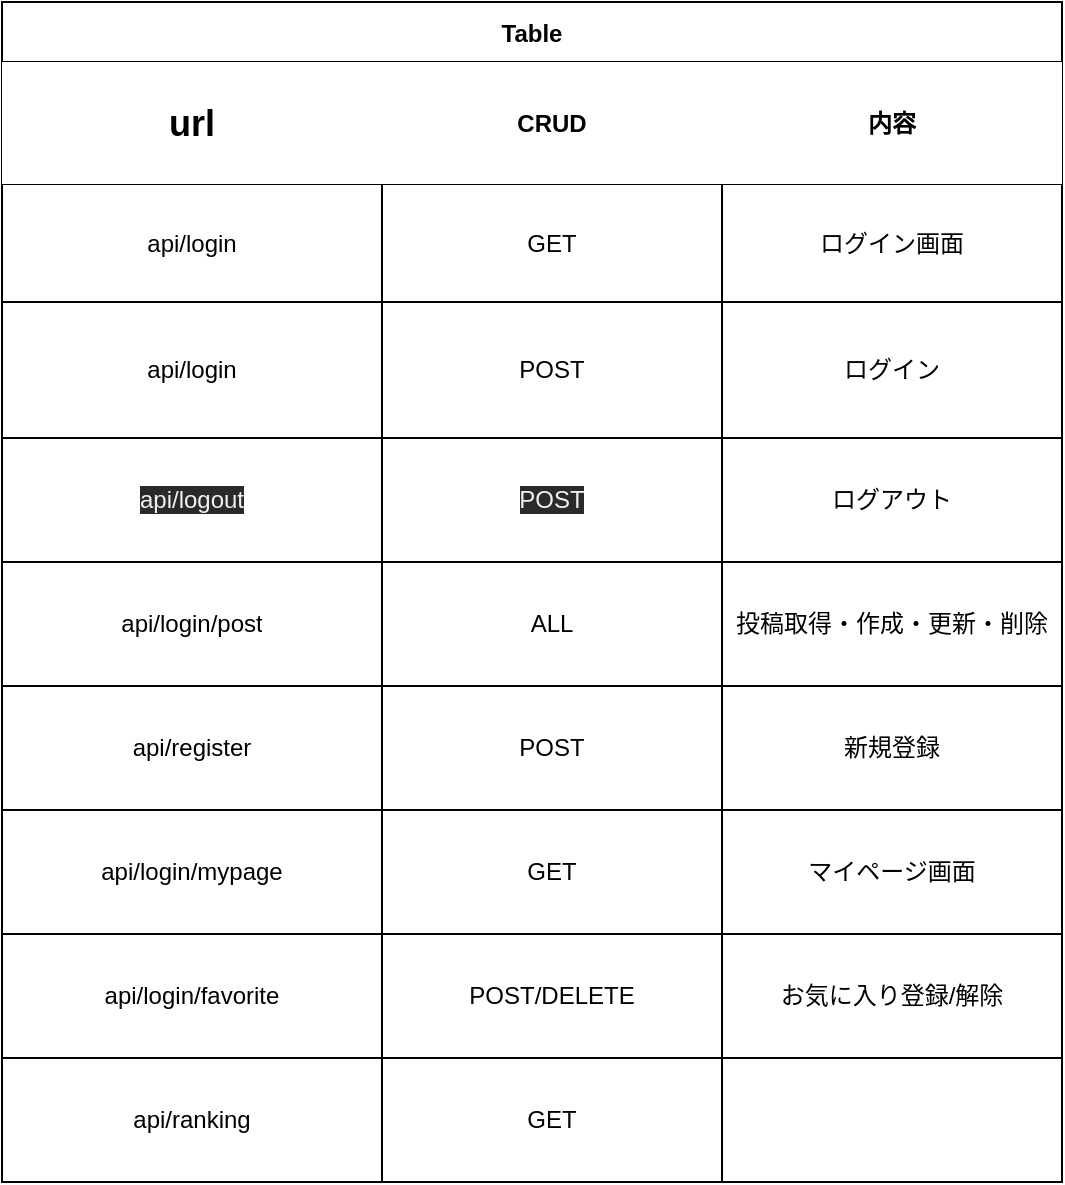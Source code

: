 <mxfile>
    <diagram id="neRU7bA0iwtR2xUQmDHh" name="ページ1">
        <mxGraphModel dx="387" dy="341" grid="1" gridSize="10" guides="1" tooltips="1" connect="1" arrows="1" fold="1" page="1" pageScale="1" pageWidth="827" pageHeight="1169" math="0" shadow="0">
            <root>
                <mxCell id="0"/>
                <mxCell id="1" parent="0"/>
                <mxCell id="2" value="Table" style="shape=table;startSize=30;container=1;collapsible=0;childLayout=tableLayout;fontStyle=1;align=center;pointerEvents=1;" parent="1" vertex="1">
                    <mxGeometry x="120" y="50" width="530" height="590" as="geometry"/>
                </mxCell>
                <mxCell id="3" value="" style="shape=partialRectangle;html=1;whiteSpace=wrap;collapsible=0;dropTarget=0;pointerEvents=0;fillColor=none;top=0;left=0;bottom=0;right=0;points=[[0,0.5],[1,0.5]];portConstraint=eastwest;" parent="2" vertex="1">
                    <mxGeometry y="30" width="530" height="61" as="geometry"/>
                </mxCell>
                <mxCell id="4" value="&lt;font style=&quot;font-size: 18px&quot;&gt;&lt;b&gt;url&lt;/b&gt;&lt;/font&gt;" style="shape=partialRectangle;html=1;whiteSpace=wrap;connectable=0;top=0;left=0;bottom=0;right=0;overflow=hidden;pointerEvents=1;" parent="3" vertex="1">
                    <mxGeometry width="190" height="61" as="geometry">
                        <mxRectangle width="190" height="61" as="alternateBounds"/>
                    </mxGeometry>
                </mxCell>
                <mxCell id="5" value="&lt;b&gt;CRUD&lt;/b&gt;" style="shape=partialRectangle;html=1;whiteSpace=wrap;connectable=0;top=0;left=0;bottom=0;right=0;overflow=hidden;pointerEvents=1;" parent="3" vertex="1">
                    <mxGeometry x="190" width="170" height="61" as="geometry">
                        <mxRectangle width="170" height="61" as="alternateBounds"/>
                    </mxGeometry>
                </mxCell>
                <mxCell id="6" value="&lt;b&gt;内容&lt;/b&gt;" style="shape=partialRectangle;html=1;whiteSpace=wrap;connectable=0;top=0;left=0;bottom=0;right=0;overflow=hidden;pointerEvents=1;" parent="3" vertex="1">
                    <mxGeometry x="360" width="170" height="61" as="geometry">
                        <mxRectangle width="170" height="61" as="alternateBounds"/>
                    </mxGeometry>
                </mxCell>
                <mxCell id="7" value="" style="shape=partialRectangle;html=1;whiteSpace=wrap;collapsible=0;dropTarget=0;pointerEvents=0;fillColor=none;top=0;left=0;bottom=0;right=0;points=[[0,0.5],[1,0.5]];portConstraint=eastwest;" parent="2" vertex="1">
                    <mxGeometry y="91" width="530" height="59" as="geometry"/>
                </mxCell>
                <mxCell id="8" value="api/login" style="shape=partialRectangle;html=1;whiteSpace=wrap;connectable=0;fillColor=none;top=0;left=0;bottom=0;right=0;overflow=hidden;pointerEvents=1;" parent="7" vertex="1">
                    <mxGeometry width="190" height="59" as="geometry">
                        <mxRectangle width="190" height="59" as="alternateBounds"/>
                    </mxGeometry>
                </mxCell>
                <mxCell id="9" value="GET" style="shape=partialRectangle;html=1;whiteSpace=wrap;connectable=0;fillColor=none;top=0;left=0;bottom=0;right=0;overflow=hidden;pointerEvents=1;" parent="7" vertex="1">
                    <mxGeometry x="190" width="170" height="59" as="geometry">
                        <mxRectangle width="170" height="59" as="alternateBounds"/>
                    </mxGeometry>
                </mxCell>
                <mxCell id="10" value="ログイン画面" style="shape=partialRectangle;html=1;whiteSpace=wrap;connectable=0;fillColor=none;top=0;left=0;bottom=0;right=0;overflow=hidden;pointerEvents=1;" parent="7" vertex="1">
                    <mxGeometry x="360" width="170" height="59" as="geometry">
                        <mxRectangle width="170" height="59" as="alternateBounds"/>
                    </mxGeometry>
                </mxCell>
                <mxCell id="11" value="" style="shape=partialRectangle;html=1;whiteSpace=wrap;collapsible=0;dropTarget=0;pointerEvents=0;fillColor=none;top=0;left=0;bottom=0;right=0;points=[[0,0.5],[1,0.5]];portConstraint=eastwest;" parent="2" vertex="1">
                    <mxGeometry y="150" width="530" height="68" as="geometry"/>
                </mxCell>
                <mxCell id="12" value="api/login" style="shape=partialRectangle;html=1;whiteSpace=wrap;connectable=0;fillColor=none;top=0;left=0;bottom=0;right=0;overflow=hidden;pointerEvents=1;" parent="11" vertex="1">
                    <mxGeometry width="190" height="68" as="geometry">
                        <mxRectangle width="190" height="68" as="alternateBounds"/>
                    </mxGeometry>
                </mxCell>
                <mxCell id="13" value="POST" style="shape=partialRectangle;html=1;whiteSpace=wrap;connectable=0;fillColor=none;top=0;left=0;bottom=0;right=0;overflow=hidden;pointerEvents=1;" parent="11" vertex="1">
                    <mxGeometry x="190" width="170" height="68" as="geometry">
                        <mxRectangle width="170" height="68" as="alternateBounds"/>
                    </mxGeometry>
                </mxCell>
                <mxCell id="14" value="ログイン" style="shape=partialRectangle;html=1;whiteSpace=wrap;connectable=0;fillColor=none;top=0;left=0;bottom=0;right=0;overflow=hidden;pointerEvents=1;" parent="11" vertex="1">
                    <mxGeometry x="360" width="170" height="68" as="geometry">
                        <mxRectangle width="170" height="68" as="alternateBounds"/>
                    </mxGeometry>
                </mxCell>
                <mxCell id="27" value="" style="shape=partialRectangle;html=1;whiteSpace=wrap;collapsible=0;dropTarget=0;pointerEvents=0;fillColor=none;top=0;left=0;bottom=0;right=0;points=[[0,0.5],[1,0.5]];portConstraint=eastwest;" parent="2" vertex="1">
                    <mxGeometry y="218" width="530" height="62" as="geometry"/>
                </mxCell>
                <mxCell id="28" value="&lt;span style=&quot;color: rgb(240 , 240 , 240) ; font-family: &amp;#34;helvetica&amp;#34; ; font-size: 12px ; font-style: normal ; font-weight: 400 ; letter-spacing: normal ; text-align: center ; text-indent: 0px ; text-transform: none ; word-spacing: 0px ; background-color: rgb(42 , 42 , 42) ; display: inline ; float: none&quot;&gt;api/logout&lt;br&gt;&lt;/span&gt;" style="shape=partialRectangle;html=1;whiteSpace=wrap;connectable=0;fillColor=none;top=0;left=0;bottom=0;right=0;overflow=hidden;pointerEvents=1;" parent="27" vertex="1">
                    <mxGeometry width="190" height="62" as="geometry">
                        <mxRectangle width="190" height="62" as="alternateBounds"/>
                    </mxGeometry>
                </mxCell>
                <mxCell id="29" value="&lt;meta charset=&quot;utf-8&quot;&gt;&lt;span style=&quot;color: rgb(240, 240, 240); font-family: helvetica; font-size: 12px; font-style: normal; font-weight: 400; letter-spacing: normal; text-align: center; text-indent: 0px; text-transform: none; word-spacing: 0px; background-color: rgb(42, 42, 42); display: inline; float: none;&quot;&gt;POST&lt;/span&gt;" style="shape=partialRectangle;html=1;whiteSpace=wrap;connectable=0;fillColor=none;top=0;left=0;bottom=0;right=0;overflow=hidden;pointerEvents=1;" parent="27" vertex="1">
                    <mxGeometry x="190" width="170" height="62" as="geometry">
                        <mxRectangle width="170" height="62" as="alternateBounds"/>
                    </mxGeometry>
                </mxCell>
                <mxCell id="30" value="ログアウト" style="shape=partialRectangle;html=1;whiteSpace=wrap;connectable=0;fillColor=none;top=0;left=0;bottom=0;right=0;overflow=hidden;pointerEvents=1;" parent="27" vertex="1">
                    <mxGeometry x="360" width="170" height="62" as="geometry">
                        <mxRectangle width="170" height="62" as="alternateBounds"/>
                    </mxGeometry>
                </mxCell>
                <mxCell id="124" style="shape=partialRectangle;html=1;whiteSpace=wrap;collapsible=0;dropTarget=0;pointerEvents=0;fillColor=none;top=0;left=0;bottom=0;right=0;points=[[0,0.5],[1,0.5]];portConstraint=eastwest;" parent="2" vertex="1">
                    <mxGeometry y="280" width="530" height="62" as="geometry"/>
                </mxCell>
                <mxCell id="125" value="api/login/post" style="shape=partialRectangle;html=1;whiteSpace=wrap;connectable=0;fillColor=none;top=0;left=0;bottom=0;right=0;overflow=hidden;pointerEvents=1;" parent="124" vertex="1">
                    <mxGeometry width="190" height="62" as="geometry">
                        <mxRectangle width="190" height="62" as="alternateBounds"/>
                    </mxGeometry>
                </mxCell>
                <mxCell id="126" value="ALL" style="shape=partialRectangle;html=1;whiteSpace=wrap;connectable=0;fillColor=none;top=0;left=0;bottom=0;right=0;overflow=hidden;pointerEvents=1;" parent="124" vertex="1">
                    <mxGeometry x="190" width="170" height="62" as="geometry">
                        <mxRectangle width="170" height="62" as="alternateBounds"/>
                    </mxGeometry>
                </mxCell>
                <mxCell id="127" value="投稿取得・作成・更新・削除" style="shape=partialRectangle;html=1;whiteSpace=wrap;connectable=0;fillColor=none;top=0;left=0;bottom=0;right=0;overflow=hidden;pointerEvents=1;" parent="124" vertex="1">
                    <mxGeometry x="360" width="170" height="62" as="geometry">
                        <mxRectangle width="170" height="62" as="alternateBounds"/>
                    </mxGeometry>
                </mxCell>
                <mxCell id="132" style="shape=partialRectangle;html=1;whiteSpace=wrap;collapsible=0;dropTarget=0;pointerEvents=0;fillColor=none;top=0;left=0;bottom=0;right=0;points=[[0,0.5],[1,0.5]];portConstraint=eastwest;" parent="2" vertex="1">
                    <mxGeometry y="342" width="530" height="62" as="geometry"/>
                </mxCell>
                <mxCell id="133" value="api/register" style="shape=partialRectangle;html=1;whiteSpace=wrap;connectable=0;fillColor=none;top=0;left=0;bottom=0;right=0;overflow=hidden;pointerEvents=1;" parent="132" vertex="1">
                    <mxGeometry width="190" height="62" as="geometry">
                        <mxRectangle width="190" height="62" as="alternateBounds"/>
                    </mxGeometry>
                </mxCell>
                <mxCell id="134" value="POST" style="shape=partialRectangle;html=1;whiteSpace=wrap;connectable=0;fillColor=none;top=0;left=0;bottom=0;right=0;overflow=hidden;pointerEvents=1;" parent="132" vertex="1">
                    <mxGeometry x="190" width="170" height="62" as="geometry">
                        <mxRectangle width="170" height="62" as="alternateBounds"/>
                    </mxGeometry>
                </mxCell>
                <mxCell id="135" value="新規登録" style="shape=partialRectangle;html=1;whiteSpace=wrap;connectable=0;fillColor=none;top=0;left=0;bottom=0;right=0;overflow=hidden;pointerEvents=1;" parent="132" vertex="1">
                    <mxGeometry x="360" width="170" height="62" as="geometry">
                        <mxRectangle width="170" height="62" as="alternateBounds"/>
                    </mxGeometry>
                </mxCell>
                <mxCell id="136" style="shape=partialRectangle;html=1;whiteSpace=wrap;collapsible=0;dropTarget=0;pointerEvents=0;fillColor=none;top=0;left=0;bottom=0;right=0;points=[[0,0.5],[1,0.5]];portConstraint=eastwest;" parent="2" vertex="1">
                    <mxGeometry y="404" width="530" height="62" as="geometry"/>
                </mxCell>
                <mxCell id="137" value="api/login/mypage" style="shape=partialRectangle;html=1;whiteSpace=wrap;connectable=0;fillColor=none;top=0;left=0;bottom=0;right=0;overflow=hidden;pointerEvents=1;" parent="136" vertex="1">
                    <mxGeometry width="190" height="62" as="geometry">
                        <mxRectangle width="190" height="62" as="alternateBounds"/>
                    </mxGeometry>
                </mxCell>
                <mxCell id="138" value="GET" style="shape=partialRectangle;html=1;whiteSpace=wrap;connectable=0;fillColor=none;top=0;left=0;bottom=0;right=0;overflow=hidden;pointerEvents=1;" parent="136" vertex="1">
                    <mxGeometry x="190" width="170" height="62" as="geometry">
                        <mxRectangle width="170" height="62" as="alternateBounds"/>
                    </mxGeometry>
                </mxCell>
                <mxCell id="139" value="マイページ画面" style="shape=partialRectangle;html=1;whiteSpace=wrap;connectable=0;fillColor=none;top=0;left=0;bottom=0;right=0;overflow=hidden;pointerEvents=1;" parent="136" vertex="1">
                    <mxGeometry x="360" width="170" height="62" as="geometry">
                        <mxRectangle width="170" height="62" as="alternateBounds"/>
                    </mxGeometry>
                </mxCell>
                <mxCell id="128" style="shape=partialRectangle;html=1;whiteSpace=wrap;collapsible=0;dropTarget=0;pointerEvents=0;fillColor=none;top=0;left=0;bottom=0;right=0;points=[[0,0.5],[1,0.5]];portConstraint=eastwest;" parent="2" vertex="1">
                    <mxGeometry y="466" width="530" height="62" as="geometry"/>
                </mxCell>
                <mxCell id="129" value="api/login/favorite" style="shape=partialRectangle;html=1;whiteSpace=wrap;connectable=0;fillColor=none;top=0;left=0;bottom=0;right=0;overflow=hidden;pointerEvents=1;" parent="128" vertex="1">
                    <mxGeometry width="190" height="62" as="geometry">
                        <mxRectangle width="190" height="62" as="alternateBounds"/>
                    </mxGeometry>
                </mxCell>
                <mxCell id="130" value="POST/DELETE" style="shape=partialRectangle;html=1;whiteSpace=wrap;connectable=0;fillColor=none;top=0;left=0;bottom=0;right=0;overflow=hidden;pointerEvents=1;" parent="128" vertex="1">
                    <mxGeometry x="190" width="170" height="62" as="geometry">
                        <mxRectangle width="170" height="62" as="alternateBounds"/>
                    </mxGeometry>
                </mxCell>
                <mxCell id="131" value="お気に入り登録/解除" style="shape=partialRectangle;html=1;whiteSpace=wrap;connectable=0;fillColor=none;top=0;left=0;bottom=0;right=0;overflow=hidden;pointerEvents=1;" parent="128" vertex="1">
                    <mxGeometry x="360" width="170" height="62" as="geometry">
                        <mxRectangle width="170" height="62" as="alternateBounds"/>
                    </mxGeometry>
                </mxCell>
                <mxCell id="156" style="shape=partialRectangle;html=1;whiteSpace=wrap;collapsible=0;dropTarget=0;pointerEvents=0;fillColor=none;top=0;left=0;bottom=0;right=0;points=[[0,0.5],[1,0.5]];portConstraint=eastwest;" vertex="1" parent="2">
                    <mxGeometry y="528" width="530" height="62" as="geometry"/>
                </mxCell>
                <mxCell id="157" value="api/ranking" style="shape=partialRectangle;html=1;whiteSpace=wrap;connectable=0;fillColor=none;top=0;left=0;bottom=0;right=0;overflow=hidden;pointerEvents=1;" vertex="1" parent="156">
                    <mxGeometry width="190" height="62" as="geometry">
                        <mxRectangle width="190" height="62" as="alternateBounds"/>
                    </mxGeometry>
                </mxCell>
                <mxCell id="158" value="GET" style="shape=partialRectangle;html=1;whiteSpace=wrap;connectable=0;fillColor=none;top=0;left=0;bottom=0;right=0;overflow=hidden;pointerEvents=1;" vertex="1" parent="156">
                    <mxGeometry x="190" width="170" height="62" as="geometry">
                        <mxRectangle width="170" height="62" as="alternateBounds"/>
                    </mxGeometry>
                </mxCell>
                <mxCell id="159" style="shape=partialRectangle;html=1;whiteSpace=wrap;connectable=0;fillColor=none;top=0;left=0;bottom=0;right=0;overflow=hidden;pointerEvents=1;" vertex="1" parent="156">
                    <mxGeometry x="360" width="170" height="62" as="geometry">
                        <mxRectangle width="170" height="62" as="alternateBounds"/>
                    </mxGeometry>
                </mxCell>
            </root>
        </mxGraphModel>
    </diagram>
</mxfile>